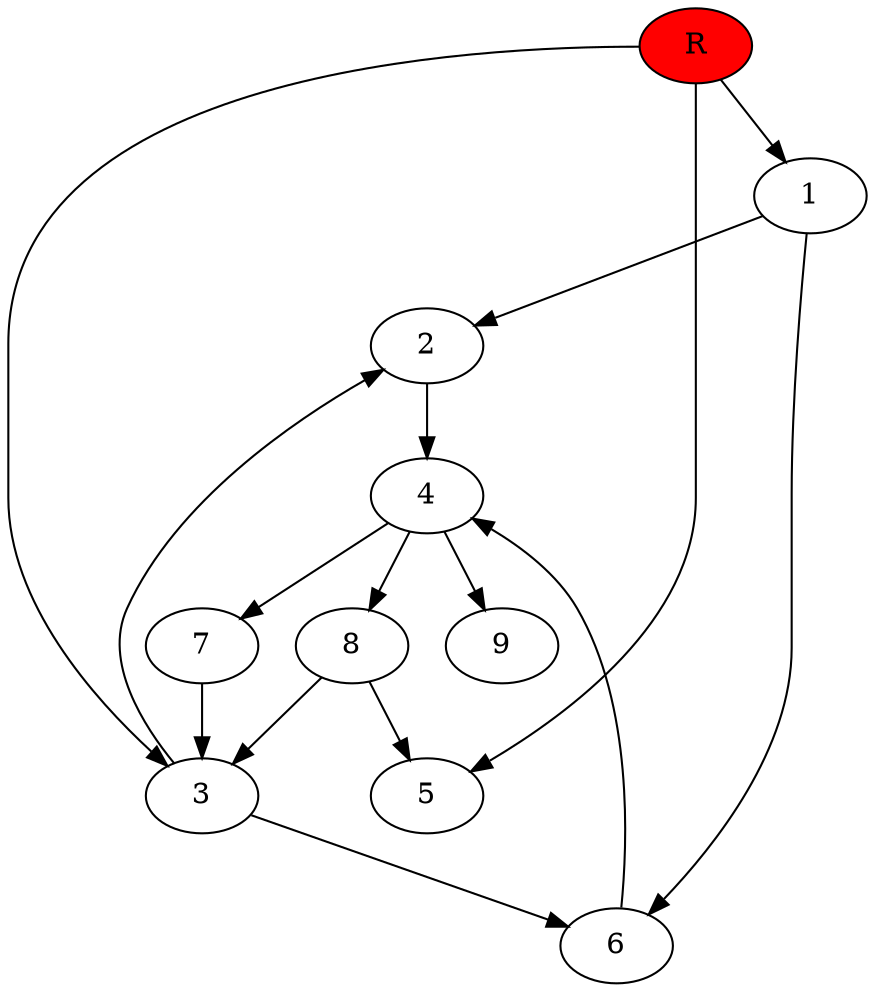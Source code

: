 digraph prb13011 {
	1
	2
	3
	4
	5
	6
	7
	8
	R [fillcolor="#ff0000" style=filled]
	1 -> 2
	1 -> 6
	2 -> 4
	3 -> 2
	3 -> 6
	4 -> 7
	4 -> 8
	4 -> 9
	6 -> 4
	7 -> 3
	8 -> 3
	8 -> 5
	R -> 1
	R -> 3
	R -> 5
}

